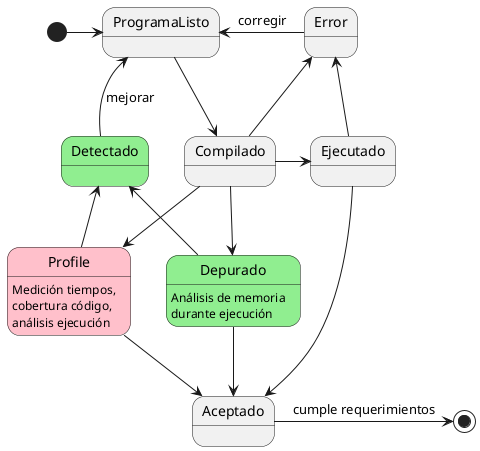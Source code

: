 @startuml desarrolloSW

[*] -> ProgramaListo
ProgramaListo --> Compilado
' Compilado --> Error
Compilado -> Ejecutado
Compilado -up-> Error
Ejecutado -up-> Error
Error -left-> ProgramaListo : corregir
Compilado --> Depurado
Compilado --> Profile
Detectado -up-> ProgramaListo : mejorar
Depurado -up-> Detectado
Depurado -down-> Aceptado
Ejecutado -down-> Aceptado
Profile -down-> Aceptado
Profile -left-> Detectado
Aceptado -> [*] : cumple requerimientos


state Detectado #lightgreen

state Depurado #lightgreen : Análisis de memoria\ndurante ejecución

state Profile #pink : Medición tiempos,\ncobertura código,\nanálisis ejecución

@enduml